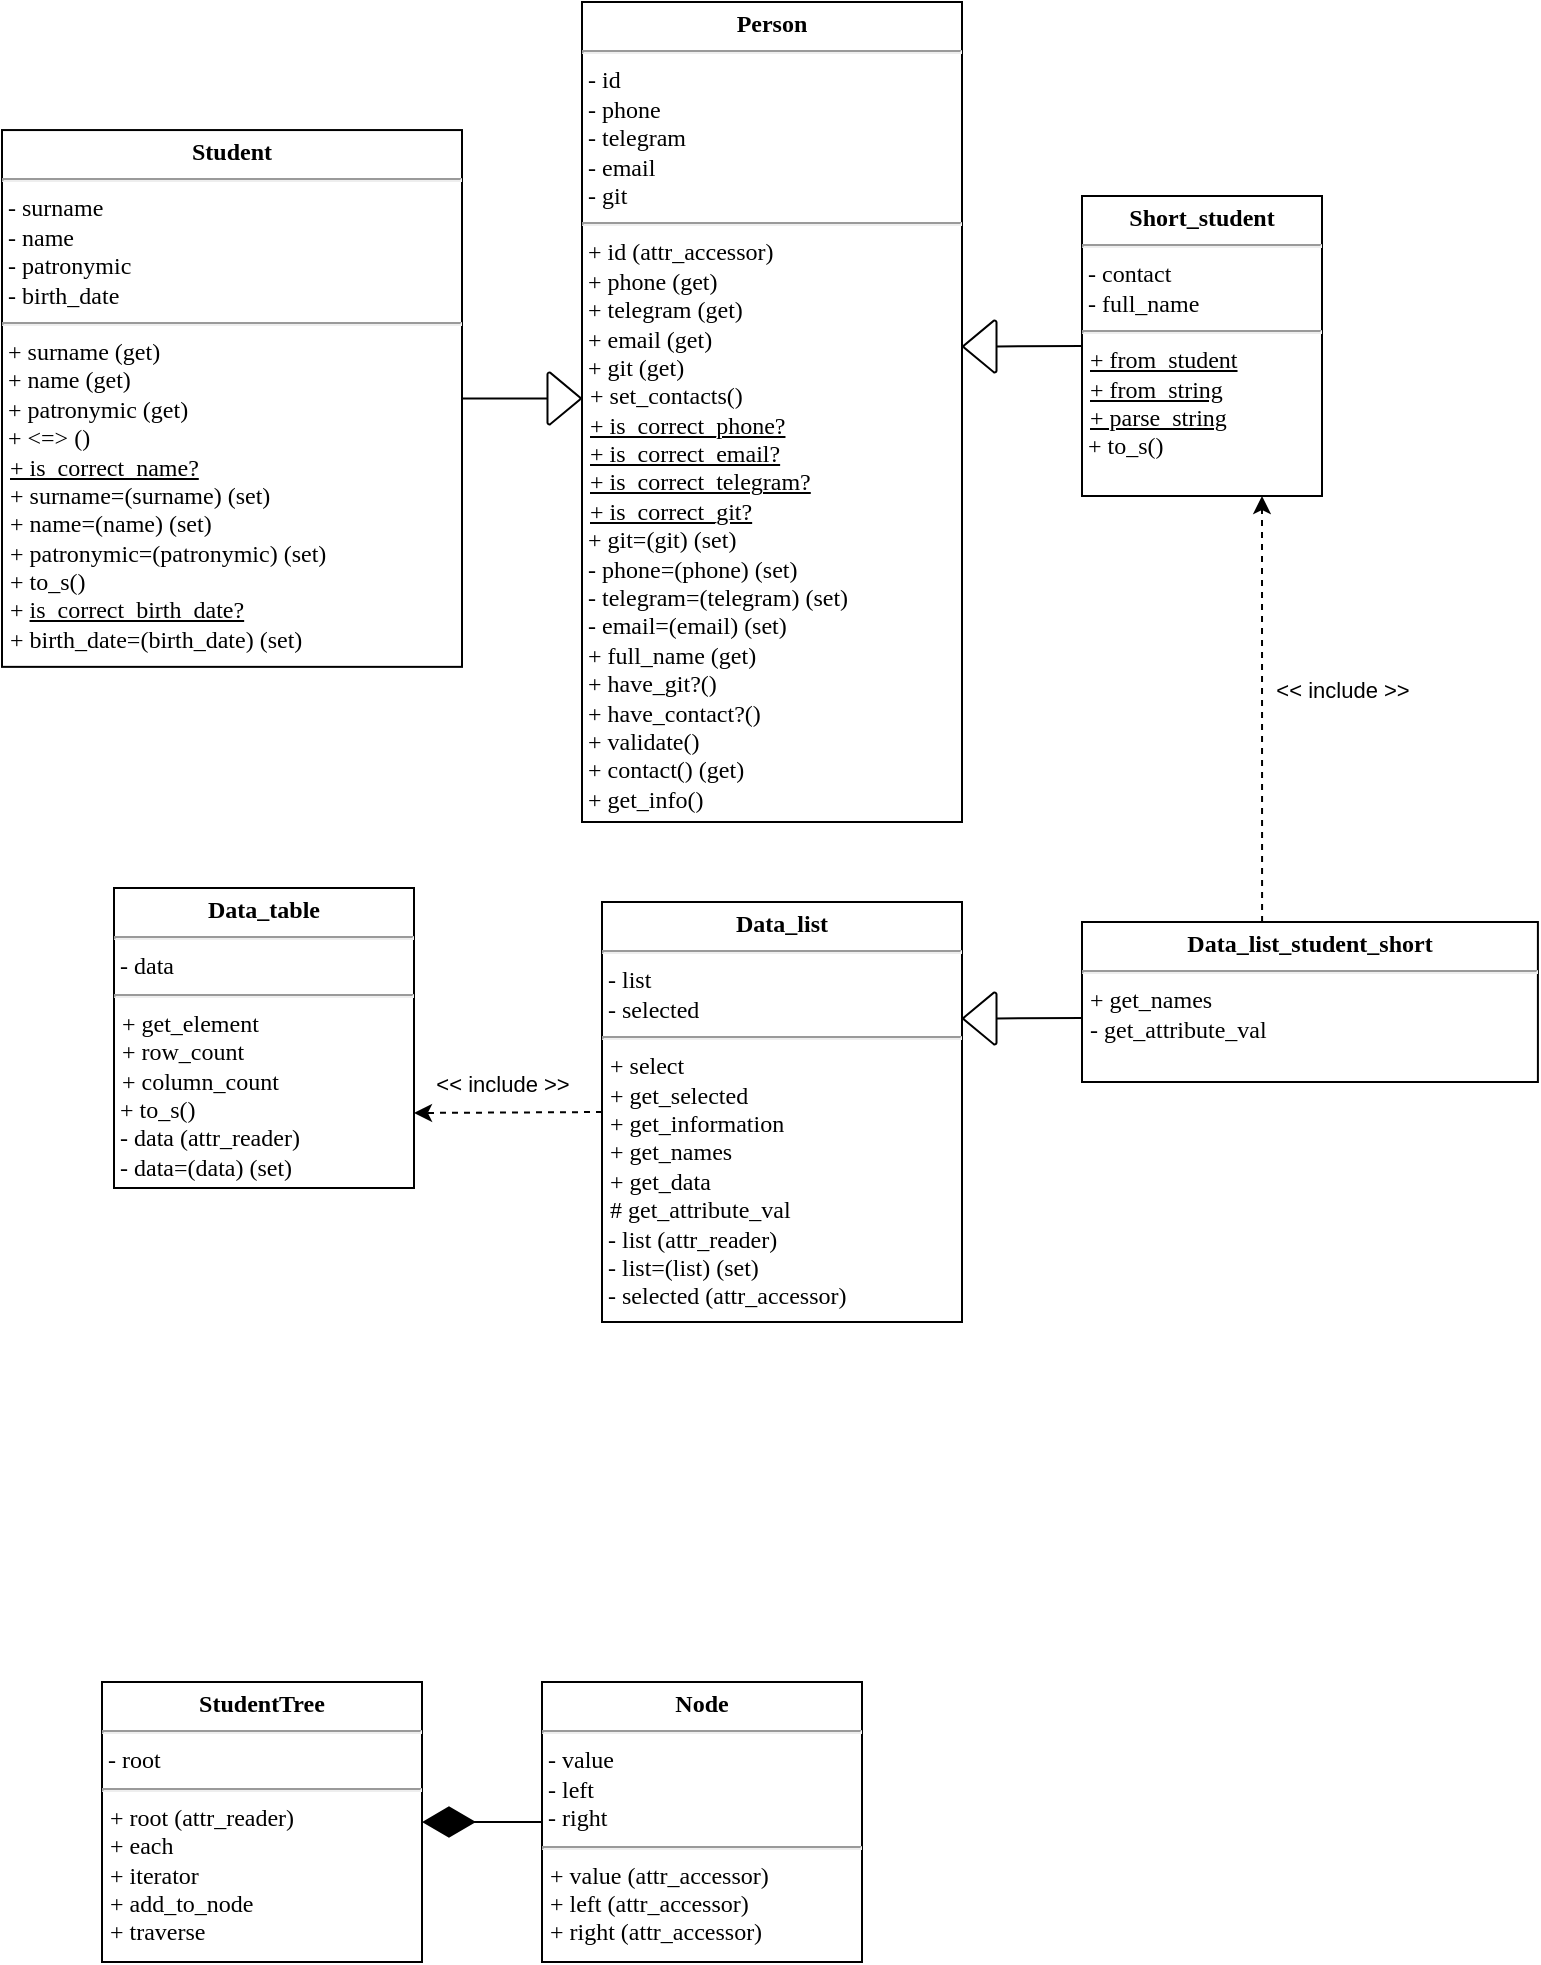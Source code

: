 <mxfile version="25.0.3">
  <diagram name="Страница — 1" id="q6ioVeuo6QnO9YoehWd6">
    <mxGraphModel dx="1066" dy="719" grid="1" gridSize="10" guides="1" tooltips="1" connect="1" arrows="1" fold="1" page="1" pageScale="1" pageWidth="2339" pageHeight="3300" math="0" shadow="0">
      <root>
        <mxCell id="0" />
        <mxCell id="1" parent="0" />
        <mxCell id="qwCBBPK0a3nWT45jZm9N-9" value="&lt;p style=&quot;margin: 4px 0px 0px; text-align: center;&quot;&gt;&lt;b style=&quot;&quot;&gt;&lt;font style=&quot;font-size: 12px;&quot;&gt;Person&lt;/font&gt;&lt;/b&gt;&lt;/p&gt;&lt;hr style=&quot;&quot;&gt;&lt;div style=&quot;border-color: var(--border-color);&quot;&gt;&lt;font style=&quot;border-color: var(--border-color); font-size: 12px;&quot;&gt;&amp;nbsp;- id&lt;/font&gt;&lt;/div&gt;&lt;div style=&quot;border-color: var(--border-color);&quot;&gt;&lt;font style=&quot;font-size: 12px;&quot;&gt;&amp;nbsp;- phone&lt;/font&gt;&lt;/div&gt;&lt;div style=&quot;border-color: var(--border-color);&quot;&gt;&lt;font style=&quot;font-size: 12px;&quot;&gt;&amp;nbsp;- telegram&amp;nbsp;&lt;/font&gt;&lt;/div&gt;&lt;div style=&quot;border-color: var(--border-color);&quot;&gt;&lt;font style=&quot;font-size: 12px;&quot;&gt;&amp;nbsp;- email&lt;/font&gt;&lt;/div&gt;&lt;div style=&quot;border-color: var(--border-color);&quot;&gt;&lt;font style=&quot;font-size: 12px;&quot;&gt;&amp;nbsp;- git&lt;br&gt;&lt;/font&gt;&lt;/div&gt;&lt;hr style=&quot;&quot;&gt;&lt;div style=&quot;border-color: var(--border-color);&quot;&gt;&lt;font style=&quot;border-color: var(--border-color);&quot;&gt;&amp;nbsp;+ id (attr_accessor)&lt;/font&gt;&lt;/div&gt;&lt;div style=&quot;border-color: var(--border-color);&quot;&gt;&amp;nbsp;+ phone (get)&lt;/div&gt;&lt;div style=&quot;border-color: var(--border-color);&quot;&gt;&amp;nbsp;+ telegram (get)&lt;/div&gt;&lt;div style=&quot;border-color: var(--border-color);&quot;&gt;&amp;nbsp;+ email (get)&lt;/div&gt;&lt;p style=&quot;margin: 0px 0px 0px 4px;&quot;&gt;&lt;/p&gt;&lt;div style=&quot;border-color: var(--border-color);&quot;&gt;&amp;nbsp;+ git (get)&lt;/div&gt;&lt;p style=&quot;margin: 0px 0px 0px 4px;&quot;&gt;&lt;font style=&quot;font-size: 12px;&quot;&gt;+ set_contacts()&lt;/font&gt;&lt;/p&gt;&lt;p style=&quot;margin: 0px 0px 0px 4px;&quot;&gt;&lt;u&gt;+ is_correct_phone?&lt;/u&gt;&lt;/p&gt;&lt;p style=&quot;margin: 0px 0px 0px 4px;&quot;&gt;&lt;u&gt;+ is_correct_email?&lt;br&gt;&lt;/u&gt;&lt;/p&gt;&lt;p style=&quot;margin: 0px 0px 0px 4px;&quot;&gt;&lt;u&gt;+ is_correct_telegram?&lt;br&gt;&lt;/u&gt;&lt;/p&gt;&lt;p style=&quot;margin: 0px 0px 0px 4px;&quot;&gt;&lt;u&gt;+ is_correct_git?&lt;/u&gt;&lt;/p&gt;&lt;font style=&quot;font-size: 12px;&quot;&gt;&amp;nbsp;+ git=(git) (set)&lt;br&gt;&amp;nbsp;- phone=(phone) (set)&lt;br&gt;&amp;nbsp;- telegram=(telegram) (set)&lt;br&gt;&amp;nbsp;- email=(email) (set)&lt;br style=&quot;&quot;&gt;&lt;font color=&quot;#ff9e0d&quot;&gt;&amp;nbsp;&lt;/font&gt;+ full_name (get)&lt;/font&gt;&lt;div&gt;&lt;font style=&quot;font-size: 12px;&quot;&gt;&amp;nbsp;+&amp;nbsp;have_git?()&lt;/font&gt;&lt;/div&gt;&lt;div&gt;&lt;font style=&quot;font-size: 12px;&quot;&gt;&amp;nbsp;+&amp;nbsp;have_contact?()&lt;br style=&quot;&quot;&gt;&amp;nbsp;+&amp;nbsp;validate()&lt;br style=&quot;&quot;&gt;&amp;nbsp;+ contact() (get)&lt;br style=&quot;&quot;&gt;&lt;span class=&quot;Apple-converted-space&quot; style=&quot;background-color: initial;&quot;&gt;&amp;nbsp;+ get_info()&lt;span style=&quot;background-color: initial;&quot;&gt;&lt;br&gt;&lt;/span&gt;&lt;/span&gt;&lt;br&gt;&lt;br&gt;&lt;span class=&quot;Apple-converted-space&quot; style=&quot;background-color: initial;&quot;&gt;&amp;nbsp;&lt;/span&gt;&lt;/font&gt;&lt;/div&gt;" style="verticalAlign=top;align=left;overflow=fill;fontSize=12;fontFamily=Verdana;html=1;whiteSpace=wrap;spacingLeft=1;spacing=0;spacingTop=0;" parent="1" vertex="1">
          <mxGeometry x="340" y="210" width="190" height="410" as="geometry" />
        </mxCell>
        <mxCell id="qwCBBPK0a3nWT45jZm9N-11" value="&lt;p style=&quot;margin: 4px 0px 0px; text-align: center; font-size: 12px;&quot;&gt;&lt;b style=&quot;font-size: 12px;&quot;&gt;&lt;font style=&quot;font-size: 12px;&quot;&gt;Student&lt;/font&gt;&lt;/b&gt;&lt;/p&gt;&lt;hr style=&quot;font-size: 12px;&quot;&gt;&lt;div style=&quot;border-color: var(--border-color); font-size: 12px;&quot;&gt;&lt;font style=&quot;border-color: var(--border-color); font-size: 12px;&quot;&gt;&amp;nbsp;- surname&lt;/font&gt;&lt;/div&gt;&lt;div style=&quot;border-color: var(--border-color); font-size: 12px;&quot;&gt;&lt;font style=&quot;border-color: var(--border-color); font-size: 12px;&quot;&gt;&amp;nbsp;- name&lt;/font&gt;&lt;/div&gt;&lt;div style=&quot;border-color: var(--border-color); font-size: 12px;&quot;&gt;&lt;font style=&quot;border-color: var(--border-color); font-size: 12px;&quot;&gt;&amp;nbsp;- patronymic&lt;/font&gt;&lt;/div&gt;&lt;div style=&quot;border-color: var(--border-color); font-size: 12px;&quot;&gt;&lt;font style=&quot;border-color: var(--border-color); font-size: 12px;&quot;&gt;&amp;nbsp;-&amp;nbsp;birth_date&amp;nbsp;&lt;/font&gt;&lt;/div&gt;&lt;hr style=&quot;font-size: 12px;&quot;&gt;&lt;div style=&quot;border-color: var(--border-color);&quot;&gt;&lt;font style=&quot;border-color: var(--border-color);&quot;&gt;&amp;nbsp;+ surname (get)&lt;/font&gt;&lt;/div&gt;&lt;div style=&quot;border-color: var(--border-color);&quot;&gt;&lt;font style=&quot;border-color: var(--border-color);&quot;&gt;&amp;nbsp;+ name (get)&lt;/font&gt;&lt;/div&gt;&lt;p style=&quot;margin: 0px 0px 0px 4px;&quot;&gt;&lt;font style=&quot;background-color: initial;&quot;&gt;&lt;/font&gt;&lt;/p&gt;&lt;div style=&quot;border-color: var(--border-color);&quot;&gt;&lt;font style=&quot;border-color: var(--border-color);&quot;&gt;&amp;nbsp;+ patronymic (get)&lt;/font&gt;&lt;/div&gt;&lt;div style=&quot;border-color: var(--border-color);&quot;&gt;&amp;nbsp;+ &amp;lt;=&amp;gt; ()&lt;/div&gt;&lt;p style=&quot;margin: 0px 0px 0px 4px; font-size: 12px;&quot;&gt;&lt;font style=&quot;background-color: initial;&quot;&gt;&lt;span style=&quot;background-color: initial;&quot;&gt;&lt;u&gt;+ is_correct_name?&lt;/u&gt;&lt;/span&gt;&lt;/font&gt;&lt;/p&gt;&lt;p style=&quot;margin: 0px 0px 0px 4px; font-size: 12px;&quot;&gt;&lt;font style=&quot;background-color: initial;&quot;&gt;+ surname=(surname) (set)&lt;span style=&quot;background-color: initial;&quot;&gt;&lt;br&gt;&lt;/span&gt;&lt;/font&gt;&lt;/p&gt;&lt;p style=&quot;margin: 0px 0px 0px 4px; font-size: 12px;&quot;&gt;&lt;font style=&quot;background-color: initial;&quot;&gt;+ name=(name)&amp;nbsp;&lt;span style=&quot;background-color: initial;&quot;&gt;(set)&lt;/span&gt;&lt;br&gt;&lt;/font&gt;&lt;/p&gt;&lt;p style=&quot;margin: 0px 0px 0px 4px; font-size: 12px;&quot;&gt;&lt;font style=&quot;background-color: initial;&quot;&gt;+ patronymic=(patronymic)&amp;nbsp;&lt;span style=&quot;background-color: initial;&quot;&gt;(set)&lt;/span&gt;&lt;br&gt;&lt;/font&gt;&lt;/p&gt;&lt;p style=&quot;margin: 0px 0px 0px 4px; font-size: 12px;&quot;&gt;&lt;font style=&quot;background-color: initial;&quot;&gt;+ t&lt;/font&gt;&lt;span style=&quot;background-color: initial;&quot;&gt;o_s()&lt;/span&gt;&lt;br&gt;&lt;/p&gt;&lt;p style=&quot;margin: 0px 0px 0px 4px;&quot;&gt;+&amp;nbsp;&lt;span style=&quot;background-color: initial;&quot;&gt;&lt;u&gt;is_correct_birth_date?&lt;/u&gt;&lt;/span&gt;&lt;/p&gt;&lt;p style=&quot;margin: 0px 0px 0px 4px;&quot;&gt;+&amp;nbsp;&lt;span style=&quot;background-color: initial;&quot;&gt;birth_date=(birth_date)&amp;nbsp;&lt;/span&gt;&lt;span style=&quot;font-size: 12px; background-color: initial;&quot;&gt;(set)&lt;/span&gt;&lt;/p&gt;&lt;p style=&quot;margin: 0px 0px 0px 4px; font-size: 12px;&quot;&gt;&lt;span style=&quot;background-color: initial;&quot;&gt;&lt;br&gt;&lt;/span&gt;&lt;/p&gt;&lt;font style=&quot;font-size: 12px;&quot;&gt;&lt;br style=&quot;font-size: 12px;&quot;&gt;&lt;span class=&quot;Apple-converted-space&quot; style=&quot;background-color: initial; font-size: 12px;&quot;&gt;&amp;nbsp;&lt;/span&gt;&lt;/font&gt;" style="verticalAlign=top;align=left;overflow=fill;fontSize=12;fontFamily=Verdana;html=1;whiteSpace=wrap;spacingLeft=1;spacing=0;spacingTop=0;" parent="1" vertex="1">
          <mxGeometry x="50" y="274.03" width="230" height="268.4" as="geometry" />
        </mxCell>
        <mxCell id="qwCBBPK0a3nWT45jZm9N-13" value="&lt;p style=&quot;margin: 4px 0px 0px; text-align: center;&quot;&gt;&lt;b style=&quot;&quot;&gt;&lt;font style=&quot;font-size: 12px;&quot;&gt;Short_student&lt;/font&gt;&lt;/b&gt;&lt;/p&gt;&lt;hr style=&quot;&quot;&gt;&lt;div style=&quot;border-color: var(--border-color);&quot;&gt;&lt;font style=&quot;font-size: 12px;&quot;&gt;&lt;span style=&quot;background-color: initial;&quot;&gt;&lt;font style=&quot;&quot;&gt;&amp;nbsp;-&lt;/font&gt;&amp;nbsp;contact&lt;/span&gt;&lt;/font&gt;&lt;/div&gt;&lt;div style=&quot;border-color: var(--border-color);&quot;&gt;&amp;nbsp;- full_name&lt;font style=&quot;font-size: 12px;&quot; color=&quot;#ff2119&quot;&gt;&lt;span style=&quot;background-color: initial;&quot;&gt;&lt;br&gt;&lt;/span&gt;&lt;/font&gt;&lt;/div&gt;&lt;hr style=&quot;&quot;&gt;&lt;p style=&quot;margin: 0px 0px 0px 4px;&quot;&gt;&lt;u&gt;+ from_student&lt;br&gt;&lt;/u&gt;&lt;/p&gt;&lt;p style=&quot;margin: 0px 0px 0px 4px;&quot;&gt;&lt;u&gt;+ from_string&lt;br&gt;&lt;/u&gt;&lt;/p&gt;&lt;p style=&quot;margin: 0px 0px 0px 4px;&quot;&gt;&lt;u&gt;+ parse_string&lt;/u&gt;&lt;/p&gt;&lt;div&gt;&lt;font style=&quot;font-size: 12px;&quot;&gt;&amp;nbsp;+&amp;nbsp;to_s()&lt;br&gt;&lt;br&gt;&lt;span class=&quot;Apple-converted-space&quot; style=&quot;background-color: initial;&quot;&gt;&amp;nbsp;&lt;/span&gt;&lt;/font&gt;&lt;/div&gt;" style="verticalAlign=top;align=left;overflow=fill;fontSize=12;fontFamily=Verdana;html=1;whiteSpace=wrap;spacingLeft=1;spacing=0;spacingTop=0;" parent="1" vertex="1">
          <mxGeometry x="590" y="307" width="120" height="150" as="geometry" />
        </mxCell>
        <mxCell id="1eMVcWU3NHtkVdJLu_dg-1" value="" style="strokeWidth=1;html=1;shape=mxgraph.flowchart.extract_or_measurement;whiteSpace=wrap;rotation=-90;" parent="1" vertex="1">
          <mxGeometry x="526" y="374" width="26.05" height="16.46" as="geometry" />
        </mxCell>
        <mxCell id="1eMVcWU3NHtkVdJLu_dg-2" value="" style="strokeWidth=1;html=1;shape=mxgraph.flowchart.extract_or_measurement;whiteSpace=wrap;rotation=-90;direction=west;" parent="1" vertex="1">
          <mxGeometry x="317.95" y="400" width="26.05" height="16.46" as="geometry" />
        </mxCell>
        <mxCell id="1eMVcWU3NHtkVdJLu_dg-3" value="" style="endArrow=none;html=1;rounded=0;exitX=0.5;exitY=1;exitDx=0;exitDy=0;exitPerimeter=0;entryX=1;entryY=0.5;entryDx=0;entryDy=0;" parent="1" source="1eMVcWU3NHtkVdJLu_dg-2" target="qwCBBPK0a3nWT45jZm9N-11" edge="1">
          <mxGeometry width="50" height="50" relative="1" as="geometry">
            <mxPoint x="322.745" y="381.23" as="sourcePoint" />
            <mxPoint x="310" y="430" as="targetPoint" />
          </mxGeometry>
        </mxCell>
        <mxCell id="1eMVcWU3NHtkVdJLu_dg-4" value="" style="endArrow=none;html=1;rounded=0;entryX=0.5;entryY=1;entryDx=0;entryDy=0;exitX=0;exitY=0.5;exitDx=0;exitDy=0;entryPerimeter=0;" parent="1" source="qwCBBPK0a3nWT45jZm9N-13" target="1eMVcWU3NHtkVdJLu_dg-1" edge="1">
          <mxGeometry width="50" height="50" relative="1" as="geometry">
            <mxPoint x="333" y="392" as="sourcePoint" />
            <mxPoint x="290" y="392" as="targetPoint" />
          </mxGeometry>
        </mxCell>
        <mxCell id="26GmRD7r61UipeSkqGhc-1" value="&lt;p style=&quot;margin: 4px 0px 0px; text-align: center;&quot;&gt;&lt;b&gt;&lt;font&gt;StudentTree&lt;/font&gt;&lt;/b&gt;&lt;/p&gt;&lt;hr&gt;&lt;div style=&quot;border-color: var(--border-color);&quot;&gt;&lt;font&gt;&lt;span style=&quot;background-color: initial;&quot;&gt;&lt;font&gt;&amp;nbsp;-&lt;/font&gt;&amp;nbsp;root&lt;/span&gt;&lt;/font&gt;&lt;/div&gt;&lt;hr&gt;&lt;p style=&quot;margin: 0px 0px 0px 4px;&quot;&gt;&lt;font&gt;&lt;font&gt;+ root (attr_reader)&lt;br&gt;+ each&lt;br&gt;&lt;/font&gt;&lt;/font&gt;&lt;/p&gt;&lt;p style=&quot;margin: 0px 0px 0px 4px;&quot;&gt;&lt;font&gt;&lt;font&gt;+&amp;nbsp;&lt;/font&gt;iterator&lt;/font&gt;&lt;/p&gt;&lt;p style=&quot;margin: 0px 0px 0px 4px;&quot;&gt;&lt;font&gt;&lt;span class=&quot;Apple-converted-space&quot; style=&quot;background-color: initial;&quot;&gt;+ add_to_node&lt;/span&gt;&lt;/font&gt;&lt;/p&gt;&lt;p style=&quot;margin: 0px 0px 0px 4px;&quot;&gt;&lt;span style=&quot;background-color: initial;&quot;&gt;+ traverse&lt;/span&gt;&lt;/p&gt;" style="verticalAlign=top;align=left;overflow=fill;fontSize=12;fontFamily=Verdana;html=1;whiteSpace=wrap;spacingLeft=1;spacing=0;spacingTop=0;" parent="1" vertex="1">
          <mxGeometry x="100" y="1050" width="160" height="140" as="geometry" />
        </mxCell>
        <mxCell id="26GmRD7r61UipeSkqGhc-3" value="&lt;p style=&quot;margin: 4px 0px 0px; text-align: center;&quot;&gt;&lt;b&gt;Node&lt;/b&gt;&lt;/p&gt;&lt;hr&gt;&lt;div style=&quot;border-color: var(--border-color);&quot;&gt;&lt;div style=&quot;border-color: var(--border-color);&quot;&gt;&lt;span style=&quot;background-color: initial;&quot;&gt;&lt;font&gt;&amp;nbsp;-&lt;/font&gt;&amp;nbsp;value&lt;/span&gt;&lt;/div&gt;&lt;div style=&quot;border-color: var(--border-color);&quot;&gt;&lt;span style=&quot;background-color: initial;&quot;&gt;&amp;nbsp;- left&lt;/span&gt;&lt;/div&gt;&lt;div style=&quot;border-color: var(--border-color);&quot;&gt;&lt;span style=&quot;background-color: initial;&quot;&gt;&amp;nbsp;- right&lt;/span&gt;&lt;/div&gt;&lt;/div&gt;&lt;hr&gt;&lt;p style=&quot;margin: 0px 0px 0px 4px;&quot;&gt;&lt;font&gt;&lt;font&gt;+ value (attr_accessor)&lt;/font&gt;&lt;/font&gt;&lt;/p&gt;&lt;p style=&quot;margin: 0px 0px 0px 4px;&quot;&gt;&lt;font&gt;&lt;font&gt;+ left&amp;nbsp;(attr_accessor)&lt;/font&gt;&lt;/font&gt;&lt;/p&gt;&lt;p style=&quot;margin: 0px 0px 0px 4px;&quot;&gt;&lt;font&gt;&lt;font&gt;+ right&amp;nbsp;(attr_accessor)&lt;br&gt;&lt;br&gt;&lt;/font&gt;&lt;/font&gt;&lt;/p&gt;" style="verticalAlign=top;align=left;overflow=fill;fontSize=12;fontFamily=Verdana;html=1;whiteSpace=wrap;spacingLeft=1;spacing=0;spacingTop=0;" parent="1" vertex="1">
          <mxGeometry x="320" y="1050" width="160" height="140" as="geometry" />
        </mxCell>
        <mxCell id="26GmRD7r61UipeSkqGhc-4" value="" style="endArrow=diamondThin;endFill=1;endSize=24;html=1;rounded=0;entryX=1;entryY=0.5;entryDx=0;entryDy=0;exitX=0;exitY=0.5;exitDx=0;exitDy=0;fontFamily=Verdana;fontSize=12;" parent="1" source="26GmRD7r61UipeSkqGhc-3" target="26GmRD7r61UipeSkqGhc-1" edge="1">
          <mxGeometry width="160" relative="1" as="geometry">
            <mxPoint x="380" y="1020" as="sourcePoint" />
            <mxPoint x="540" y="1020" as="targetPoint" />
          </mxGeometry>
        </mxCell>
        <mxCell id="-DEV9Ip3VkX0EOVQWoMF-1" value="&lt;p style=&quot;margin: 4px 0px 0px; text-align: center;&quot;&gt;&lt;b style=&quot;&quot;&gt;&lt;font style=&quot;font-size: 12px;&quot;&gt;Data_table&lt;/font&gt;&lt;/b&gt;&lt;/p&gt;&lt;hr style=&quot;&quot;&gt;&lt;div style=&quot;border-color: var(--border-color);&quot;&gt;&lt;font style=&quot;font-size: 12px;&quot;&gt;&lt;span style=&quot;background-color: initial;&quot;&gt;&lt;font style=&quot;&quot;&gt;&amp;nbsp;-&lt;/font&gt;&amp;nbsp;data&lt;/span&gt;&lt;/font&gt;&lt;/div&gt;&lt;hr style=&quot;&quot;&gt;&lt;p style=&quot;margin: 0px 0px 0px 4px;&quot;&gt;+&amp;nbsp;get_element&lt;/p&gt;&lt;p style=&quot;margin: 0px 0px 0px 4px;&quot;&gt;+ row_count&lt;/p&gt;&lt;p style=&quot;margin: 0px 0px 0px 4px;&quot;&gt;+ column_count&lt;/p&gt;&lt;div&gt;&lt;font style=&quot;font-size: 12px;&quot;&gt;&amp;nbsp;+&amp;nbsp;to_s()&lt;/font&gt;&lt;/div&gt;&lt;div&gt;&lt;font style=&quot;font-size: 12px;&quot;&gt;&amp;nbsp;- data (attr_reader)&lt;/font&gt;&lt;/div&gt;&lt;div&gt;&lt;font style=&quot;font-size: 12px;&quot;&gt;&amp;nbsp;- data=(data) (set)&lt;br&gt;&lt;br&gt;&lt;span class=&quot;Apple-converted-space&quot; style=&quot;background-color: initial;&quot;&gt;&amp;nbsp;&lt;/span&gt;&lt;/font&gt;&lt;/div&gt;" style="verticalAlign=top;align=left;overflow=fill;fontSize=12;fontFamily=Verdana;html=1;whiteSpace=wrap;spacingLeft=1;spacing=0;spacingTop=0;" vertex="1" parent="1">
          <mxGeometry x="106" y="653" width="150" height="150" as="geometry" />
        </mxCell>
        <mxCell id="-DEV9Ip3VkX0EOVQWoMF-2" value="&lt;p style=&quot;margin: 4px 0px 0px; text-align: center;&quot;&gt;&lt;b style=&quot;&quot;&gt;&lt;font style=&quot;font-size: 12px;&quot;&gt;Data_list&lt;/font&gt;&lt;/b&gt;&lt;/p&gt;&lt;hr style=&quot;&quot;&gt;&lt;div style=&quot;border-color: var(--border-color);&quot;&gt;&lt;font style=&quot;font-size: 12px;&quot;&gt;&lt;span style=&quot;background-color: initial;&quot;&gt;&lt;font style=&quot;&quot;&gt;&amp;nbsp;-&lt;/font&gt;&amp;nbsp;list&lt;/span&gt;&lt;/font&gt;&lt;/div&gt;&lt;div style=&quot;border-color: var(--border-color);&quot;&gt;&lt;font style=&quot;font-size: 12px;&quot;&gt;&lt;span style=&quot;background-color: initial;&quot;&gt;&amp;nbsp;- selected&lt;/span&gt;&lt;/font&gt;&lt;/div&gt;&lt;hr style=&quot;&quot;&gt;&lt;p style=&quot;margin: 0px 0px 0px 4px;&quot;&gt;&lt;span style=&quot;background-color: initial;&quot;&gt;+&amp;nbsp;select&lt;/span&gt;&lt;/p&gt;&lt;p style=&quot;margin: 0px 0px 0px 4px;&quot;&gt;+ get_selected&lt;span style=&quot;background-color: initial;&quot;&gt;&lt;/span&gt;&lt;/p&gt;&lt;p style=&quot;margin: 0px 0px 0px 4px;&quot;&gt;+ get_information&lt;/p&gt;&lt;p style=&quot;margin: 0px 0px 0px 4px;&quot;&gt;+ get_names&lt;/p&gt;&lt;p style=&quot;margin: 0px 0px 0px 4px;&quot;&gt;+ get_data&lt;/p&gt;&lt;p style=&quot;margin: 0px 0px 0px 4px;&quot;&gt;# get_attribute_val&lt;/p&gt;&lt;div&gt;&amp;nbsp;- list (attr_reader)&lt;/div&gt;&lt;div&gt;&amp;nbsp;- list=(list) (set)&lt;/div&gt;&lt;div&gt;&amp;nbsp;- selected (attr_accessor)&lt;/div&gt;&lt;div&gt;&lt;font style=&quot;font-size: 12px;&quot;&gt;&lt;span class=&quot;Apple-converted-space&quot; style=&quot;background-color: initial;&quot;&gt;&amp;nbsp;&lt;/span&gt;&lt;/font&gt;&lt;/div&gt;" style="verticalAlign=top;align=left;overflow=fill;fontSize=12;fontFamily=Verdana;html=1;whiteSpace=wrap;spacingLeft=1;spacing=0;spacingTop=0;" vertex="1" parent="1">
          <mxGeometry x="350" y="660" width="180" height="210" as="geometry" />
        </mxCell>
        <mxCell id="-DEV9Ip3VkX0EOVQWoMF-3" value="&lt;p style=&quot;margin: 4px 0px 0px; text-align: center;&quot;&gt;&lt;b style=&quot;&quot;&gt;&lt;font style=&quot;font-size: 12px;&quot;&gt;Data_list_student_short&lt;/font&gt;&lt;/b&gt;&lt;/p&gt;&lt;hr style=&quot;&quot;&gt;&lt;p style=&quot;margin: 0px 0px 0px 4px;&quot;&gt;&lt;span style=&quot;background-color: initial;&quot;&gt;+ get_names&lt;/span&gt;&lt;/p&gt;&lt;p style=&quot;margin: 0px 0px 0px 4px;&quot;&gt;-&amp;nbsp;&lt;span style=&quot;background-color: initial;&quot;&gt;get_attribute_val&lt;/span&gt;&lt;/p&gt;&lt;div&gt;&lt;font style=&quot;font-size: 12px;&quot;&gt;&lt;br&gt;&lt;span class=&quot;Apple-converted-space&quot; style=&quot;background-color: initial;&quot;&gt;&amp;nbsp;&lt;/span&gt;&lt;/font&gt;&lt;/div&gt;" style="verticalAlign=top;align=left;overflow=fill;fontSize=12;fontFamily=Verdana;html=1;whiteSpace=wrap;spacingLeft=1;spacing=0;spacingTop=0;" vertex="1" parent="1">
          <mxGeometry x="590" y="670" width="227.95" height="80" as="geometry" />
        </mxCell>
        <mxCell id="-DEV9Ip3VkX0EOVQWoMF-4" value="" style="strokeWidth=1;html=1;shape=mxgraph.flowchart.extract_or_measurement;whiteSpace=wrap;rotation=-90;" vertex="1" parent="1">
          <mxGeometry x="526" y="710" width="26.05" height="16.46" as="geometry" />
        </mxCell>
        <mxCell id="-DEV9Ip3VkX0EOVQWoMF-5" value="" style="endArrow=none;html=1;rounded=0;entryX=0.5;entryY=1;entryDx=0;entryDy=0;exitX=0;exitY=0.5;exitDx=0;exitDy=0;entryPerimeter=0;" edge="1" parent="1" target="-DEV9Ip3VkX0EOVQWoMF-4">
          <mxGeometry width="50" height="50" relative="1" as="geometry">
            <mxPoint x="590" y="718" as="sourcePoint" />
            <mxPoint x="290" y="728" as="targetPoint" />
          </mxGeometry>
        </mxCell>
        <mxCell id="-DEV9Ip3VkX0EOVQWoMF-6" value="" style="endArrow=classic;html=1;rounded=0;entryX=0.75;entryY=1;entryDx=0;entryDy=0;exitX=0.395;exitY=0;exitDx=0;exitDy=0;exitPerimeter=0;dashed=1;" edge="1" parent="1" source="-DEV9Ip3VkX0EOVQWoMF-3" target="qwCBBPK0a3nWT45jZm9N-13">
          <mxGeometry width="50" height="50" relative="1" as="geometry">
            <mxPoint x="420" y="590" as="sourcePoint" />
            <mxPoint x="470" y="540" as="targetPoint" />
          </mxGeometry>
        </mxCell>
        <mxCell id="-DEV9Ip3VkX0EOVQWoMF-7" value="&lt;br&gt;&lt;div&gt;&lt;br&gt;&lt;/div&gt;" style="edgeLabel;html=1;align=center;verticalAlign=middle;resizable=0;points=[];" vertex="1" connectable="0" parent="-DEV9Ip3VkX0EOVQWoMF-6">
          <mxGeometry x="0.103" relative="1" as="geometry">
            <mxPoint as="offset" />
          </mxGeometry>
        </mxCell>
        <mxCell id="-DEV9Ip3VkX0EOVQWoMF-8" value="&lt;div&gt;&amp;lt;&amp;lt; include &amp;gt;&amp;gt;&lt;/div&gt;" style="edgeLabel;html=1;align=center;verticalAlign=middle;resizable=0;points=[];" vertex="1" connectable="0" parent="-DEV9Ip3VkX0EOVQWoMF-6">
          <mxGeometry x="0.103" y="-1" relative="1" as="geometry">
            <mxPoint x="39" y="1" as="offset" />
          </mxGeometry>
        </mxCell>
        <mxCell id="-DEV9Ip3VkX0EOVQWoMF-9" value="" style="endArrow=classic;html=1;rounded=0;entryX=1;entryY=0.75;entryDx=0;entryDy=0;exitX=0;exitY=0.5;exitDx=0;exitDy=0;dashed=1;" edge="1" parent="1" source="-DEV9Ip3VkX0EOVQWoMF-2" target="-DEV9Ip3VkX0EOVQWoMF-1">
          <mxGeometry width="50" height="50" relative="1" as="geometry">
            <mxPoint x="690" y="680" as="sourcePoint" />
            <mxPoint x="690" y="467" as="targetPoint" />
          </mxGeometry>
        </mxCell>
        <mxCell id="-DEV9Ip3VkX0EOVQWoMF-10" value="&lt;br&gt;&lt;div&gt;&lt;br&gt;&lt;/div&gt;" style="edgeLabel;html=1;align=center;verticalAlign=middle;resizable=0;points=[];" vertex="1" connectable="0" parent="-DEV9Ip3VkX0EOVQWoMF-9">
          <mxGeometry x="0.103" relative="1" as="geometry">
            <mxPoint as="offset" />
          </mxGeometry>
        </mxCell>
        <mxCell id="-DEV9Ip3VkX0EOVQWoMF-11" value="&lt;div&gt;&amp;lt;&amp;lt; include &amp;gt;&amp;gt;&lt;/div&gt;" style="edgeLabel;html=1;align=center;verticalAlign=middle;resizable=0;points=[];" vertex="1" connectable="0" parent="-DEV9Ip3VkX0EOVQWoMF-9">
          <mxGeometry x="0.103" y="-1" relative="1" as="geometry">
            <mxPoint x="2" y="-14" as="offset" />
          </mxGeometry>
        </mxCell>
      </root>
    </mxGraphModel>
  </diagram>
</mxfile>
